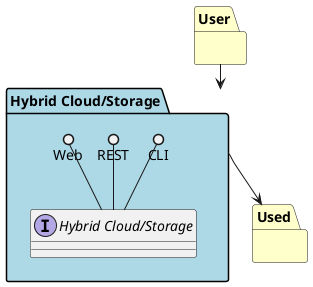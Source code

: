 @startuml

package "User" #ffffcc {

}

package "Used" #ffffcc {

}

package "Hybrid Cloud/Storage" #lightblue {

    interface "Hybrid Cloud/Storage" {
    }

    CLI ()-- "Hybrid Cloud/Storage"
    REST ()-- "Hybrid Cloud/Storage"
    Web ()-- "Hybrid Cloud/Storage"
}

User --> "Hybrid Cloud/Storage"
"Hybrid Cloud/Storage" --> Used

@enduml

